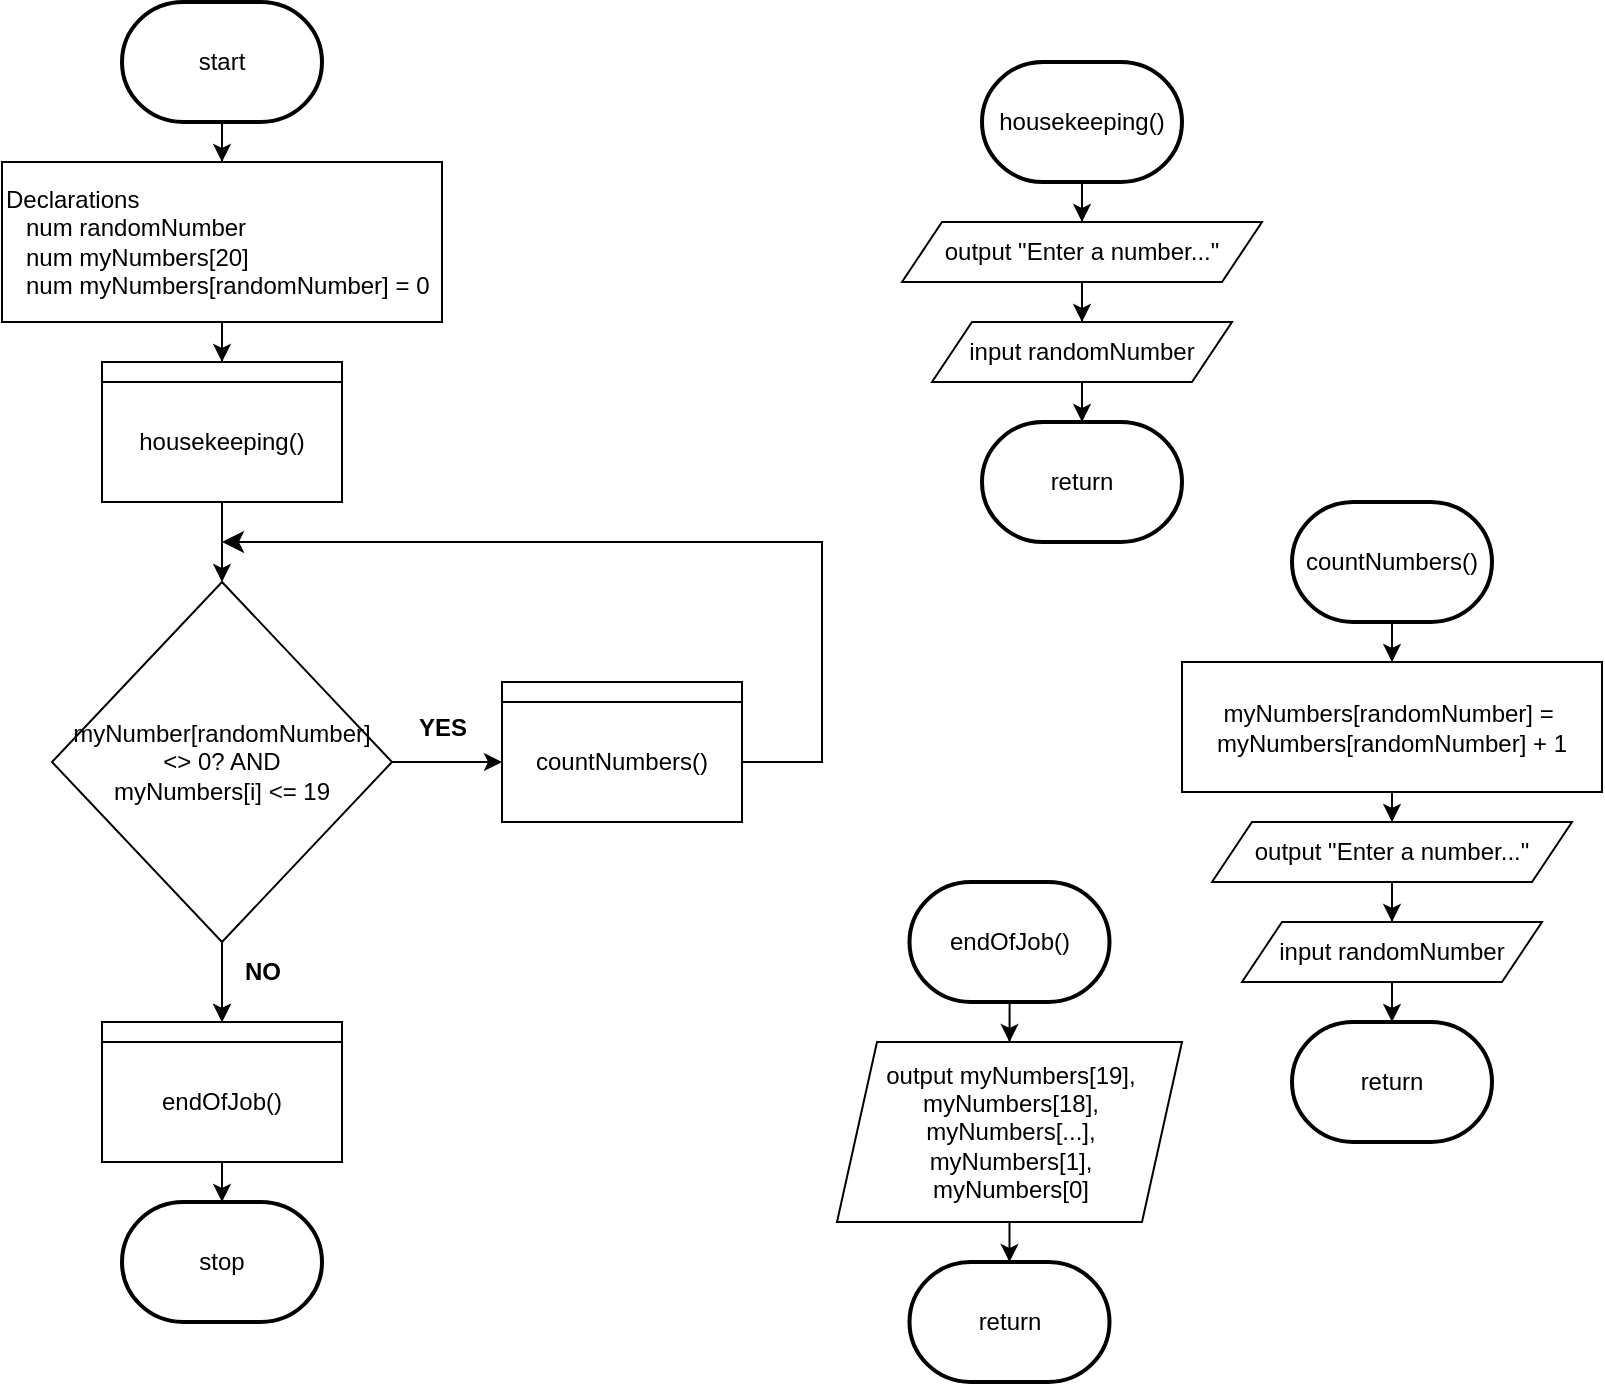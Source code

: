 <mxfile version="28.0.6">
  <diagram name="Page-1" id="6HI93rbps6Md4ENDGyHG">
    <mxGraphModel dx="1042" dy="1822" grid="1" gridSize="10" guides="1" tooltips="1" connect="1" arrows="1" fold="1" page="1" pageScale="1" pageWidth="850" pageHeight="1100" math="0" shadow="0">
      <root>
        <mxCell id="0" />
        <mxCell id="1" parent="0" />
        <mxCell id="KPNOztLyjLwDEyQZrxx6-13" style="edgeStyle=orthogonalEdgeStyle;rounded=0;orthogonalLoop=1;jettySize=auto;html=1;entryX=0.5;entryY=0;entryDx=0;entryDy=0;" edge="1" parent="1" source="KPNOztLyjLwDEyQZrxx6-1" target="KPNOztLyjLwDEyQZrxx6-2">
          <mxGeometry relative="1" as="geometry" />
        </mxCell>
        <mxCell id="KPNOztLyjLwDEyQZrxx6-1" value="start" style="strokeWidth=2;html=1;shape=mxgraph.flowchart.terminator;whiteSpace=wrap;" vertex="1" parent="1">
          <mxGeometry x="60" width="100" height="60" as="geometry" />
        </mxCell>
        <mxCell id="KPNOztLyjLwDEyQZrxx6-14" style="edgeStyle=orthogonalEdgeStyle;rounded=0;orthogonalLoop=1;jettySize=auto;html=1;entryX=0.5;entryY=0;entryDx=0;entryDy=0;" edge="1" parent="1" source="KPNOztLyjLwDEyQZrxx6-2" target="KPNOztLyjLwDEyQZrxx6-4">
          <mxGeometry relative="1" as="geometry" />
        </mxCell>
        <mxCell id="KPNOztLyjLwDEyQZrxx6-2" value="Declarations&lt;div&gt;&amp;nbsp; &amp;nbsp;num randomNumber&lt;/div&gt;&lt;div&gt;&amp;nbsp; &amp;nbsp;num myNumbers[20]&lt;/div&gt;&lt;div&gt;&amp;nbsp; &amp;nbsp;num myNumbers[randomNumber] = 0&lt;/div&gt;" style="rounded=0;whiteSpace=wrap;html=1;align=left;" vertex="1" parent="1">
          <mxGeometry y="80" width="220" height="80" as="geometry" />
        </mxCell>
        <mxCell id="KPNOztLyjLwDEyQZrxx6-16" style="edgeStyle=orthogonalEdgeStyle;rounded=0;orthogonalLoop=1;jettySize=auto;html=1;entryX=0.5;entryY=0;entryDx=0;entryDy=0;" edge="1" parent="1" source="KPNOztLyjLwDEyQZrxx6-3" target="KPNOztLyjLwDEyQZrxx6-15">
          <mxGeometry relative="1" as="geometry" />
        </mxCell>
        <mxCell id="KPNOztLyjLwDEyQZrxx6-3" value="housekeeping()" style="rounded=0;whiteSpace=wrap;html=1;" vertex="1" parent="1">
          <mxGeometry x="50" y="190" width="120" height="60" as="geometry" />
        </mxCell>
        <mxCell id="KPNOztLyjLwDEyQZrxx6-4" value="" style="rounded=0;whiteSpace=wrap;html=1;" vertex="1" parent="1">
          <mxGeometry x="50" y="180" width="120" height="10" as="geometry" />
        </mxCell>
        <mxCell id="KPNOztLyjLwDEyQZrxx6-10" style="edgeStyle=orthogonalEdgeStyle;rounded=0;orthogonalLoop=1;jettySize=auto;html=1;entryX=0.5;entryY=0;entryDx=0;entryDy=0;" edge="1" parent="1" source="KPNOztLyjLwDEyQZrxx6-6" target="KPNOztLyjLwDEyQZrxx6-7">
          <mxGeometry relative="1" as="geometry" />
        </mxCell>
        <mxCell id="KPNOztLyjLwDEyQZrxx6-6" value="housekeeping()" style="strokeWidth=2;html=1;shape=mxgraph.flowchart.terminator;whiteSpace=wrap;" vertex="1" parent="1">
          <mxGeometry x="490" y="30" width="100" height="60" as="geometry" />
        </mxCell>
        <mxCell id="KPNOztLyjLwDEyQZrxx6-11" style="edgeStyle=orthogonalEdgeStyle;rounded=0;orthogonalLoop=1;jettySize=auto;html=1;entryX=0.5;entryY=0;entryDx=0;entryDy=0;" edge="1" parent="1" source="KPNOztLyjLwDEyQZrxx6-7" target="KPNOztLyjLwDEyQZrxx6-8">
          <mxGeometry relative="1" as="geometry" />
        </mxCell>
        <mxCell id="KPNOztLyjLwDEyQZrxx6-7" value="output &quot;Enter a number...&quot;" style="shape=parallelogram;perimeter=parallelogramPerimeter;whiteSpace=wrap;html=1;fixedSize=1;" vertex="1" parent="1">
          <mxGeometry x="450" y="110" width="180" height="30" as="geometry" />
        </mxCell>
        <mxCell id="KPNOztLyjLwDEyQZrxx6-8" value="input randomNumber" style="shape=parallelogram;perimeter=parallelogramPerimeter;whiteSpace=wrap;html=1;fixedSize=1;" vertex="1" parent="1">
          <mxGeometry x="465" y="160" width="150" height="30" as="geometry" />
        </mxCell>
        <mxCell id="KPNOztLyjLwDEyQZrxx6-9" value="return" style="strokeWidth=2;html=1;shape=mxgraph.flowchart.terminator;whiteSpace=wrap;" vertex="1" parent="1">
          <mxGeometry x="490" y="210" width="100" height="60" as="geometry" />
        </mxCell>
        <mxCell id="KPNOztLyjLwDEyQZrxx6-12" style="edgeStyle=orthogonalEdgeStyle;rounded=0;orthogonalLoop=1;jettySize=auto;html=1;entryX=0.5;entryY=0;entryDx=0;entryDy=0;entryPerimeter=0;" edge="1" parent="1" source="KPNOztLyjLwDEyQZrxx6-8" target="KPNOztLyjLwDEyQZrxx6-9">
          <mxGeometry relative="1" as="geometry" />
        </mxCell>
        <mxCell id="KPNOztLyjLwDEyQZrxx6-29" style="edgeStyle=orthogonalEdgeStyle;rounded=0;orthogonalLoop=1;jettySize=auto;html=1;entryX=0;entryY=0.5;entryDx=0;entryDy=0;" edge="1" parent="1" source="KPNOztLyjLwDEyQZrxx6-15" target="KPNOztLyjLwDEyQZrxx6-18">
          <mxGeometry relative="1" as="geometry" />
        </mxCell>
        <mxCell id="KPNOztLyjLwDEyQZrxx6-34" style="edgeStyle=orthogonalEdgeStyle;rounded=0;orthogonalLoop=1;jettySize=auto;html=1;entryX=0.5;entryY=0;entryDx=0;entryDy=0;" edge="1" parent="1" target="KPNOztLyjLwDEyQZrxx6-32">
          <mxGeometry relative="1" as="geometry">
            <mxPoint x="110" y="490" as="sourcePoint" />
          </mxGeometry>
        </mxCell>
        <mxCell id="KPNOztLyjLwDEyQZrxx6-48" style="edgeStyle=orthogonalEdgeStyle;rounded=0;orthogonalLoop=1;jettySize=auto;html=1;entryX=0.5;entryY=0;entryDx=0;entryDy=0;" edge="1" parent="1" source="KPNOztLyjLwDEyQZrxx6-15" target="KPNOztLyjLwDEyQZrxx6-32">
          <mxGeometry relative="1" as="geometry" />
        </mxCell>
        <mxCell id="KPNOztLyjLwDEyQZrxx6-15" value="myNumber[randomNumber]&lt;div&gt;&amp;lt;&amp;gt; 0? AND&lt;/div&gt;&lt;div&gt;myNumbers[i] &amp;lt;= 19&lt;/div&gt;" style="rhombus;whiteSpace=wrap;html=1;" vertex="1" parent="1">
          <mxGeometry x="25" y="290" width="170" height="180" as="geometry" />
        </mxCell>
        <mxCell id="KPNOztLyjLwDEyQZrxx6-17" value="" style="rounded=0;whiteSpace=wrap;html=1;" vertex="1" parent="1">
          <mxGeometry x="250" y="340" width="120" height="10" as="geometry" />
        </mxCell>
        <mxCell id="KPNOztLyjLwDEyQZrxx6-18" value="countNumbers()" style="rounded=0;whiteSpace=wrap;html=1;" vertex="1" parent="1">
          <mxGeometry x="250" y="350" width="120" height="60" as="geometry" />
        </mxCell>
        <mxCell id="KPNOztLyjLwDEyQZrxx6-25" style="edgeStyle=orthogonalEdgeStyle;rounded=0;orthogonalLoop=1;jettySize=auto;html=1;entryX=0.5;entryY=0;entryDx=0;entryDy=0;" edge="1" parent="1" source="KPNOztLyjLwDEyQZrxx6-20" target="KPNOztLyjLwDEyQZrxx6-21">
          <mxGeometry relative="1" as="geometry" />
        </mxCell>
        <mxCell id="KPNOztLyjLwDEyQZrxx6-20" value="countNumbers()" style="strokeWidth=2;html=1;shape=mxgraph.flowchart.terminator;whiteSpace=wrap;" vertex="1" parent="1">
          <mxGeometry x="645" y="250" width="100" height="60" as="geometry" />
        </mxCell>
        <mxCell id="KPNOztLyjLwDEyQZrxx6-26" style="edgeStyle=orthogonalEdgeStyle;rounded=0;orthogonalLoop=1;jettySize=auto;html=1;entryX=0.5;entryY=0;entryDx=0;entryDy=0;" edge="1" parent="1" source="KPNOztLyjLwDEyQZrxx6-21" target="KPNOztLyjLwDEyQZrxx6-22">
          <mxGeometry relative="1" as="geometry" />
        </mxCell>
        <mxCell id="KPNOztLyjLwDEyQZrxx6-21" value="myNumbers[randomNumber] =&amp;nbsp;&lt;div&gt;myNumbers[randomNumber] + 1&lt;/div&gt;" style="rounded=0;whiteSpace=wrap;html=1;align=center;" vertex="1" parent="1">
          <mxGeometry x="590" y="330" width="210" height="65" as="geometry" />
        </mxCell>
        <mxCell id="KPNOztLyjLwDEyQZrxx6-27" style="edgeStyle=orthogonalEdgeStyle;rounded=0;orthogonalLoop=1;jettySize=auto;html=1;entryX=0.5;entryY=0;entryDx=0;entryDy=0;" edge="1" parent="1" source="KPNOztLyjLwDEyQZrxx6-22" target="KPNOztLyjLwDEyQZrxx6-23">
          <mxGeometry relative="1" as="geometry" />
        </mxCell>
        <mxCell id="KPNOztLyjLwDEyQZrxx6-22" value="output &quot;Enter a number...&quot;" style="shape=parallelogram;perimeter=parallelogramPerimeter;whiteSpace=wrap;html=1;fixedSize=1;" vertex="1" parent="1">
          <mxGeometry x="605" y="410" width="180" height="30" as="geometry" />
        </mxCell>
        <mxCell id="KPNOztLyjLwDEyQZrxx6-23" value="input randomNumber" style="shape=parallelogram;perimeter=parallelogramPerimeter;whiteSpace=wrap;html=1;fixedSize=1;" vertex="1" parent="1">
          <mxGeometry x="620" y="460" width="150" height="30" as="geometry" />
        </mxCell>
        <mxCell id="KPNOztLyjLwDEyQZrxx6-24" value="return" style="strokeWidth=2;html=1;shape=mxgraph.flowchart.terminator;whiteSpace=wrap;" vertex="1" parent="1">
          <mxGeometry x="645" y="510" width="100" height="60" as="geometry" />
        </mxCell>
        <mxCell id="KPNOztLyjLwDEyQZrxx6-28" style="edgeStyle=orthogonalEdgeStyle;rounded=0;orthogonalLoop=1;jettySize=auto;html=1;entryX=0.5;entryY=0;entryDx=0;entryDy=0;entryPerimeter=0;" edge="1" parent="1" source="KPNOztLyjLwDEyQZrxx6-23" target="KPNOztLyjLwDEyQZrxx6-24">
          <mxGeometry relative="1" as="geometry" />
        </mxCell>
        <mxCell id="KPNOztLyjLwDEyQZrxx6-30" value="" style="edgeStyle=elbowEdgeStyle;elbow=horizontal;endArrow=classic;html=1;curved=0;rounded=0;endSize=8;startSize=8;exitX=1;exitY=0.5;exitDx=0;exitDy=0;" edge="1" parent="1" source="KPNOztLyjLwDEyQZrxx6-18">
          <mxGeometry width="50" height="50" relative="1" as="geometry">
            <mxPoint x="390" y="350" as="sourcePoint" />
            <mxPoint x="110" y="270" as="targetPoint" />
            <Array as="points">
              <mxPoint x="410" y="320" />
            </Array>
          </mxGeometry>
        </mxCell>
        <mxCell id="KPNOztLyjLwDEyQZrxx6-31" value="endOfJob()" style="rounded=0;whiteSpace=wrap;html=1;" vertex="1" parent="1">
          <mxGeometry x="50" y="520" width="120" height="60" as="geometry" />
        </mxCell>
        <mxCell id="KPNOztLyjLwDEyQZrxx6-32" value="" style="rounded=0;whiteSpace=wrap;html=1;" vertex="1" parent="1">
          <mxGeometry x="50" y="510" width="120" height="10" as="geometry" />
        </mxCell>
        <mxCell id="KPNOztLyjLwDEyQZrxx6-35" value="stop" style="strokeWidth=2;html=1;shape=mxgraph.flowchart.terminator;whiteSpace=wrap;" vertex="1" parent="1">
          <mxGeometry x="60" y="600" width="100" height="60" as="geometry" />
        </mxCell>
        <mxCell id="KPNOztLyjLwDEyQZrxx6-36" style="edgeStyle=orthogonalEdgeStyle;rounded=0;orthogonalLoop=1;jettySize=auto;html=1;entryX=0.5;entryY=0;entryDx=0;entryDy=0;entryPerimeter=0;" edge="1" parent="1" source="KPNOztLyjLwDEyQZrxx6-31" target="KPNOztLyjLwDEyQZrxx6-35">
          <mxGeometry relative="1" as="geometry" />
        </mxCell>
        <mxCell id="KPNOztLyjLwDEyQZrxx6-42" style="edgeStyle=orthogonalEdgeStyle;rounded=0;orthogonalLoop=1;jettySize=auto;html=1;entryX=0.5;entryY=0;entryDx=0;entryDy=0;" edge="1" parent="1" source="KPNOztLyjLwDEyQZrxx6-37" target="KPNOztLyjLwDEyQZrxx6-38">
          <mxGeometry relative="1" as="geometry" />
        </mxCell>
        <mxCell id="KPNOztLyjLwDEyQZrxx6-37" value="endOfJob()" style="strokeWidth=2;html=1;shape=mxgraph.flowchart.terminator;whiteSpace=wrap;" vertex="1" parent="1">
          <mxGeometry x="453.75" y="440" width="100" height="60" as="geometry" />
        </mxCell>
        <mxCell id="KPNOztLyjLwDEyQZrxx6-44" style="edgeStyle=orthogonalEdgeStyle;rounded=0;orthogonalLoop=1;jettySize=auto;html=1;" edge="1" parent="1" source="KPNOztLyjLwDEyQZrxx6-38" target="KPNOztLyjLwDEyQZrxx6-43">
          <mxGeometry relative="1" as="geometry" />
        </mxCell>
        <mxCell id="KPNOztLyjLwDEyQZrxx6-38" value="output myNumbers[19],&lt;div&gt;myNumbers[18],&lt;/div&gt;&lt;div&gt;myNumbers[...],&lt;/div&gt;&lt;div&gt;myNumbers[1],&lt;/div&gt;&lt;div&gt;myNumbers[0]&lt;/div&gt;" style="shape=parallelogram;perimeter=parallelogramPerimeter;whiteSpace=wrap;html=1;fixedSize=1;" vertex="1" parent="1">
          <mxGeometry x="417.5" y="520" width="172.5" height="90" as="geometry" />
        </mxCell>
        <mxCell id="KPNOztLyjLwDEyQZrxx6-43" value="return" style="strokeWidth=2;html=1;shape=mxgraph.flowchart.terminator;whiteSpace=wrap;" vertex="1" parent="1">
          <mxGeometry x="453.75" y="630" width="100" height="60" as="geometry" />
        </mxCell>
        <mxCell id="KPNOztLyjLwDEyQZrxx6-46" value="YES" style="text;html=1;align=center;verticalAlign=middle;resizable=0;points=[];autosize=1;strokeColor=none;fillColor=none;fontStyle=1" vertex="1" parent="1">
          <mxGeometry x="195" y="347.5" width="50" height="30" as="geometry" />
        </mxCell>
        <mxCell id="KPNOztLyjLwDEyQZrxx6-47" value="NO" style="text;html=1;align=center;verticalAlign=middle;resizable=0;points=[];autosize=1;strokeColor=none;fillColor=none;fontStyle=1" vertex="1" parent="1">
          <mxGeometry x="110" y="470" width="40" height="30" as="geometry" />
        </mxCell>
      </root>
    </mxGraphModel>
  </diagram>
</mxfile>
